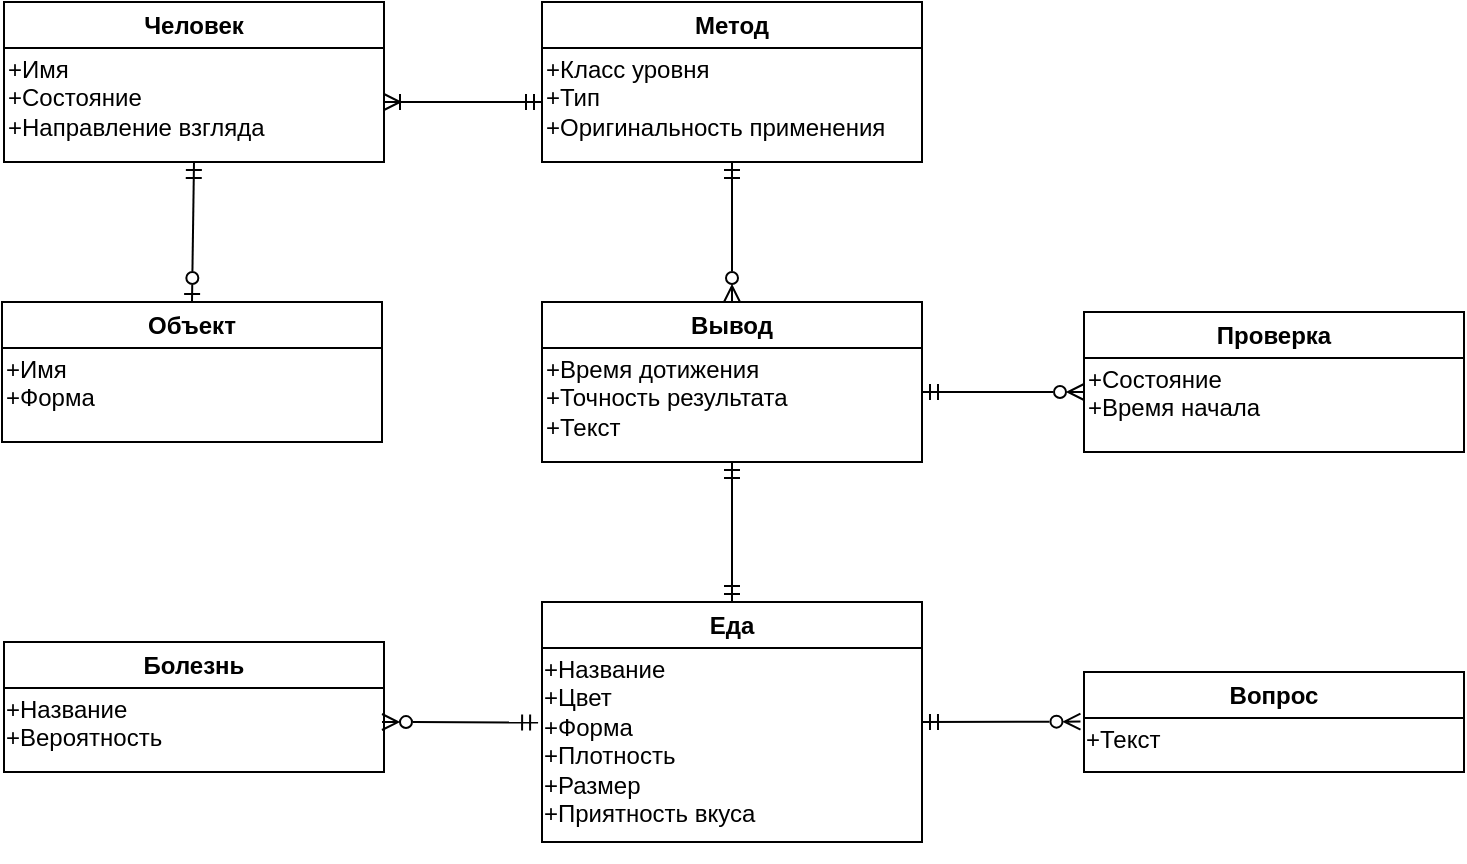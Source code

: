 <mxfile version="23.1.5" type="device">
  <diagram name="Страница — 1" id="5j81bQ7dr5ES3xZsHQuJ">
    <mxGraphModel dx="1167" dy="687" grid="1" gridSize="10" guides="1" tooltips="1" connect="1" arrows="1" fold="1" page="1" pageScale="1" pageWidth="827" pageHeight="1169" math="0" shadow="0">
      <root>
        <mxCell id="0" />
        <mxCell id="1" parent="0" />
        <mxCell id="XGRbFG3aKQw-DH6veSFH-15" value="Метод" style="swimlane;whiteSpace=wrap;html=1;" vertex="1" parent="1">
          <mxGeometry x="319" y="80" width="190" height="80" as="geometry" />
        </mxCell>
        <mxCell id="XGRbFG3aKQw-DH6veSFH-23" value="+Класс уровня&lt;br&gt;+Тип&lt;br&gt;+Оригинальность применения" style="text;whiteSpace=wrap;html=1;" vertex="1" parent="XGRbFG3aKQw-DH6veSFH-15">
          <mxGeometry y="20" width="190" height="60" as="geometry" />
        </mxCell>
        <mxCell id="XGRbFG3aKQw-DH6veSFH-16" value="Человек" style="swimlane;whiteSpace=wrap;html=1;" vertex="1" parent="1">
          <mxGeometry x="50" y="80" width="190" height="80" as="geometry" />
        </mxCell>
        <mxCell id="XGRbFG3aKQw-DH6veSFH-30" value="+Имя&lt;br&gt;+Состояние&lt;br&gt;+Направление взгляда&lt;div&gt;&lt;br/&gt;&lt;/div&gt;" style="text;whiteSpace=wrap;html=1;" vertex="1" parent="XGRbFG3aKQw-DH6veSFH-16">
          <mxGeometry y="20" width="190" height="60" as="geometry" />
        </mxCell>
        <mxCell id="XGRbFG3aKQw-DH6veSFH-31" value="Объект" style="swimlane;whiteSpace=wrap;html=1;" vertex="1" parent="1">
          <mxGeometry x="49" y="230" width="190" height="70" as="geometry" />
        </mxCell>
        <mxCell id="XGRbFG3aKQw-DH6veSFH-32" value="+Имя&lt;div&gt;+Форма&lt;/div&gt;" style="text;whiteSpace=wrap;html=1;" vertex="1" parent="XGRbFG3aKQw-DH6veSFH-31">
          <mxGeometry y="20" width="110" height="40" as="geometry" />
        </mxCell>
        <mxCell id="XGRbFG3aKQw-DH6veSFH-33" value="Вывод" style="swimlane;whiteSpace=wrap;html=1;" vertex="1" parent="1">
          <mxGeometry x="319" y="230" width="190" height="80" as="geometry" />
        </mxCell>
        <mxCell id="XGRbFG3aKQw-DH6veSFH-34" value="+Время дотижения&lt;br&gt;+Точность результата&lt;br&gt;+Текст" style="text;whiteSpace=wrap;html=1;" vertex="1" parent="XGRbFG3aKQw-DH6veSFH-33">
          <mxGeometry y="20" width="190" height="50" as="geometry" />
        </mxCell>
        <mxCell id="XGRbFG3aKQw-DH6veSFH-35" value="Еда" style="swimlane;whiteSpace=wrap;html=1;" vertex="1" parent="1">
          <mxGeometry x="319" y="380" width="190" height="120" as="geometry" />
        </mxCell>
        <mxCell id="XGRbFG3aKQw-DH6veSFH-36" value="+Название&amp;nbsp;&lt;br&gt;+Цвет&lt;br&gt;+Форма&lt;br&gt;+Плотность&lt;br&gt;+Размер&lt;br&gt;+Приятность вкуса" style="text;whiteSpace=wrap;html=1;" vertex="1" parent="XGRbFG3aKQw-DH6veSFH-35">
          <mxGeometry x="-1" y="20" width="190" height="110" as="geometry" />
        </mxCell>
        <mxCell id="XGRbFG3aKQw-DH6veSFH-37" value="Проверка" style="swimlane;whiteSpace=wrap;html=1;" vertex="1" parent="1">
          <mxGeometry x="590" y="235" width="190" height="70" as="geometry" />
        </mxCell>
        <mxCell id="XGRbFG3aKQw-DH6veSFH-38" value="+Состояние&amp;nbsp;&lt;br style=&quot;border-color: var(--border-color);&quot;&gt;+Время начала" style="text;whiteSpace=wrap;html=1;" vertex="1" parent="XGRbFG3aKQw-DH6veSFH-37">
          <mxGeometry y="20" width="190" height="40" as="geometry" />
        </mxCell>
        <mxCell id="XGRbFG3aKQw-DH6veSFH-41" value="Болезнь" style="swimlane;whiteSpace=wrap;html=1;" vertex="1" parent="1">
          <mxGeometry x="50" y="400" width="190" height="65" as="geometry" />
        </mxCell>
        <mxCell id="XGRbFG3aKQw-DH6veSFH-42" value="+Название&lt;br&gt;+Вероятность" style="text;whiteSpace=wrap;html=1;" vertex="1" parent="XGRbFG3aKQw-DH6veSFH-41">
          <mxGeometry x="-1" y="20" width="190" height="40" as="geometry" />
        </mxCell>
        <mxCell id="XGRbFG3aKQw-DH6veSFH-48" value="Вопрос" style="swimlane;whiteSpace=wrap;html=1;" vertex="1" parent="1">
          <mxGeometry x="590" y="415" width="190" height="50" as="geometry" />
        </mxCell>
        <mxCell id="XGRbFG3aKQw-DH6veSFH-49" value="+Текст" style="text;whiteSpace=wrap;html=1;" vertex="1" parent="XGRbFG3aKQw-DH6veSFH-48">
          <mxGeometry x="-1" y="20" width="190" height="40" as="geometry" />
        </mxCell>
        <mxCell id="XGRbFG3aKQw-DH6veSFH-53" value="" style="endArrow=ERmandOne;html=1;rounded=0;exitX=1;exitY=0.5;exitDx=0;exitDy=0;entryX=0;entryY=0.5;entryDx=0;entryDy=0;startArrow=ERoneToMany;startFill=0;endFill=0;" edge="1" parent="1" source="XGRbFG3aKQw-DH6veSFH-30" target="XGRbFG3aKQw-DH6veSFH-23">
          <mxGeometry width="50" height="50" relative="1" as="geometry">
            <mxPoint x="270" y="190" as="sourcePoint" />
            <mxPoint x="420" y="240" as="targetPoint" />
          </mxGeometry>
        </mxCell>
        <mxCell id="XGRbFG3aKQw-DH6veSFH-54" value="" style="endArrow=ERmandOne;html=1;rounded=0;entryX=0.5;entryY=1;entryDx=0;entryDy=0;exitX=0.5;exitY=0;exitDx=0;exitDy=0;startArrow=ERzeroToOne;startFill=0;endFill=0;" edge="1" parent="1" source="XGRbFG3aKQw-DH6veSFH-31" target="XGRbFG3aKQw-DH6veSFH-30">
          <mxGeometry width="50" height="50" relative="1" as="geometry">
            <mxPoint x="210" y="260" as="sourcePoint" />
            <mxPoint x="260" y="210" as="targetPoint" />
          </mxGeometry>
        </mxCell>
        <mxCell id="XGRbFG3aKQw-DH6veSFH-55" value="" style="endArrow=ERmandOne;html=1;rounded=0;entryX=0.5;entryY=1;entryDx=0;entryDy=0;exitX=0.5;exitY=0;exitDx=0;exitDy=0;startArrow=ERzeroToMany;startFill=0;endFill=0;" edge="1" parent="1" source="XGRbFG3aKQw-DH6veSFH-33" target="XGRbFG3aKQw-DH6veSFH-23">
          <mxGeometry width="50" height="50" relative="1" as="geometry">
            <mxPoint x="530" y="280" as="sourcePoint" />
            <mxPoint x="580" y="230" as="targetPoint" />
          </mxGeometry>
        </mxCell>
        <mxCell id="XGRbFG3aKQw-DH6veSFH-56" value="" style="endArrow=ERzeroToMany;html=1;rounded=0;exitX=1;exitY=0.5;exitDx=0;exitDy=0;entryX=0;entryY=0.5;entryDx=0;entryDy=0;startArrow=ERmandOne;startFill=0;endFill=0;" edge="1" parent="1" source="XGRbFG3aKQw-DH6veSFH-34" target="XGRbFG3aKQw-DH6veSFH-38">
          <mxGeometry width="50" height="50" relative="1" as="geometry">
            <mxPoint x="480" y="400" as="sourcePoint" />
            <mxPoint x="530" y="350" as="targetPoint" />
          </mxGeometry>
        </mxCell>
        <mxCell id="XGRbFG3aKQw-DH6veSFH-58" value="" style="endArrow=ERzeroToMany;html=1;rounded=0;entryX=-0.004;entryY=0.12;entryDx=0;entryDy=0;exitX=1;exitY=0.5;exitDx=0;exitDy=0;entryPerimeter=0;startArrow=ERmandOne;startFill=0;endFill=0;" edge="1" parent="1" source="XGRbFG3aKQw-DH6veSFH-35" target="XGRbFG3aKQw-DH6veSFH-49">
          <mxGeometry width="50" height="50" relative="1" as="geometry">
            <mxPoint x="500" y="470" as="sourcePoint" />
            <mxPoint x="550" y="420" as="targetPoint" />
          </mxGeometry>
        </mxCell>
        <mxCell id="XGRbFG3aKQw-DH6veSFH-59" value="" style="endArrow=ERmandOne;html=1;rounded=0;exitX=1;exitY=0.5;exitDx=0;exitDy=0;entryX=-0.005;entryY=0.366;entryDx=0;entryDy=0;entryPerimeter=0;endFill=0;startArrow=ERzeroToMany;startFill=0;" edge="1" parent="1" source="XGRbFG3aKQw-DH6veSFH-42" target="XGRbFG3aKQw-DH6veSFH-36">
          <mxGeometry width="50" height="50" relative="1" as="geometry">
            <mxPoint x="320" y="530" as="sourcePoint" />
            <mxPoint x="370" y="480" as="targetPoint" />
          </mxGeometry>
        </mxCell>
        <mxCell id="XGRbFG3aKQw-DH6veSFH-60" value="" style="endArrow=ERmandOne;html=1;rounded=0;entryX=0.5;entryY=1;entryDx=0;entryDy=0;exitX=0.5;exitY=0;exitDx=0;exitDy=0;startArrow=ERmandOne;startFill=0;endFill=0;" edge="1" parent="1" source="XGRbFG3aKQw-DH6veSFH-35" target="XGRbFG3aKQw-DH6veSFH-33">
          <mxGeometry width="50" height="50" relative="1" as="geometry">
            <mxPoint x="340" y="360" as="sourcePoint" />
            <mxPoint x="390" y="310" as="targetPoint" />
          </mxGeometry>
        </mxCell>
      </root>
    </mxGraphModel>
  </diagram>
</mxfile>
